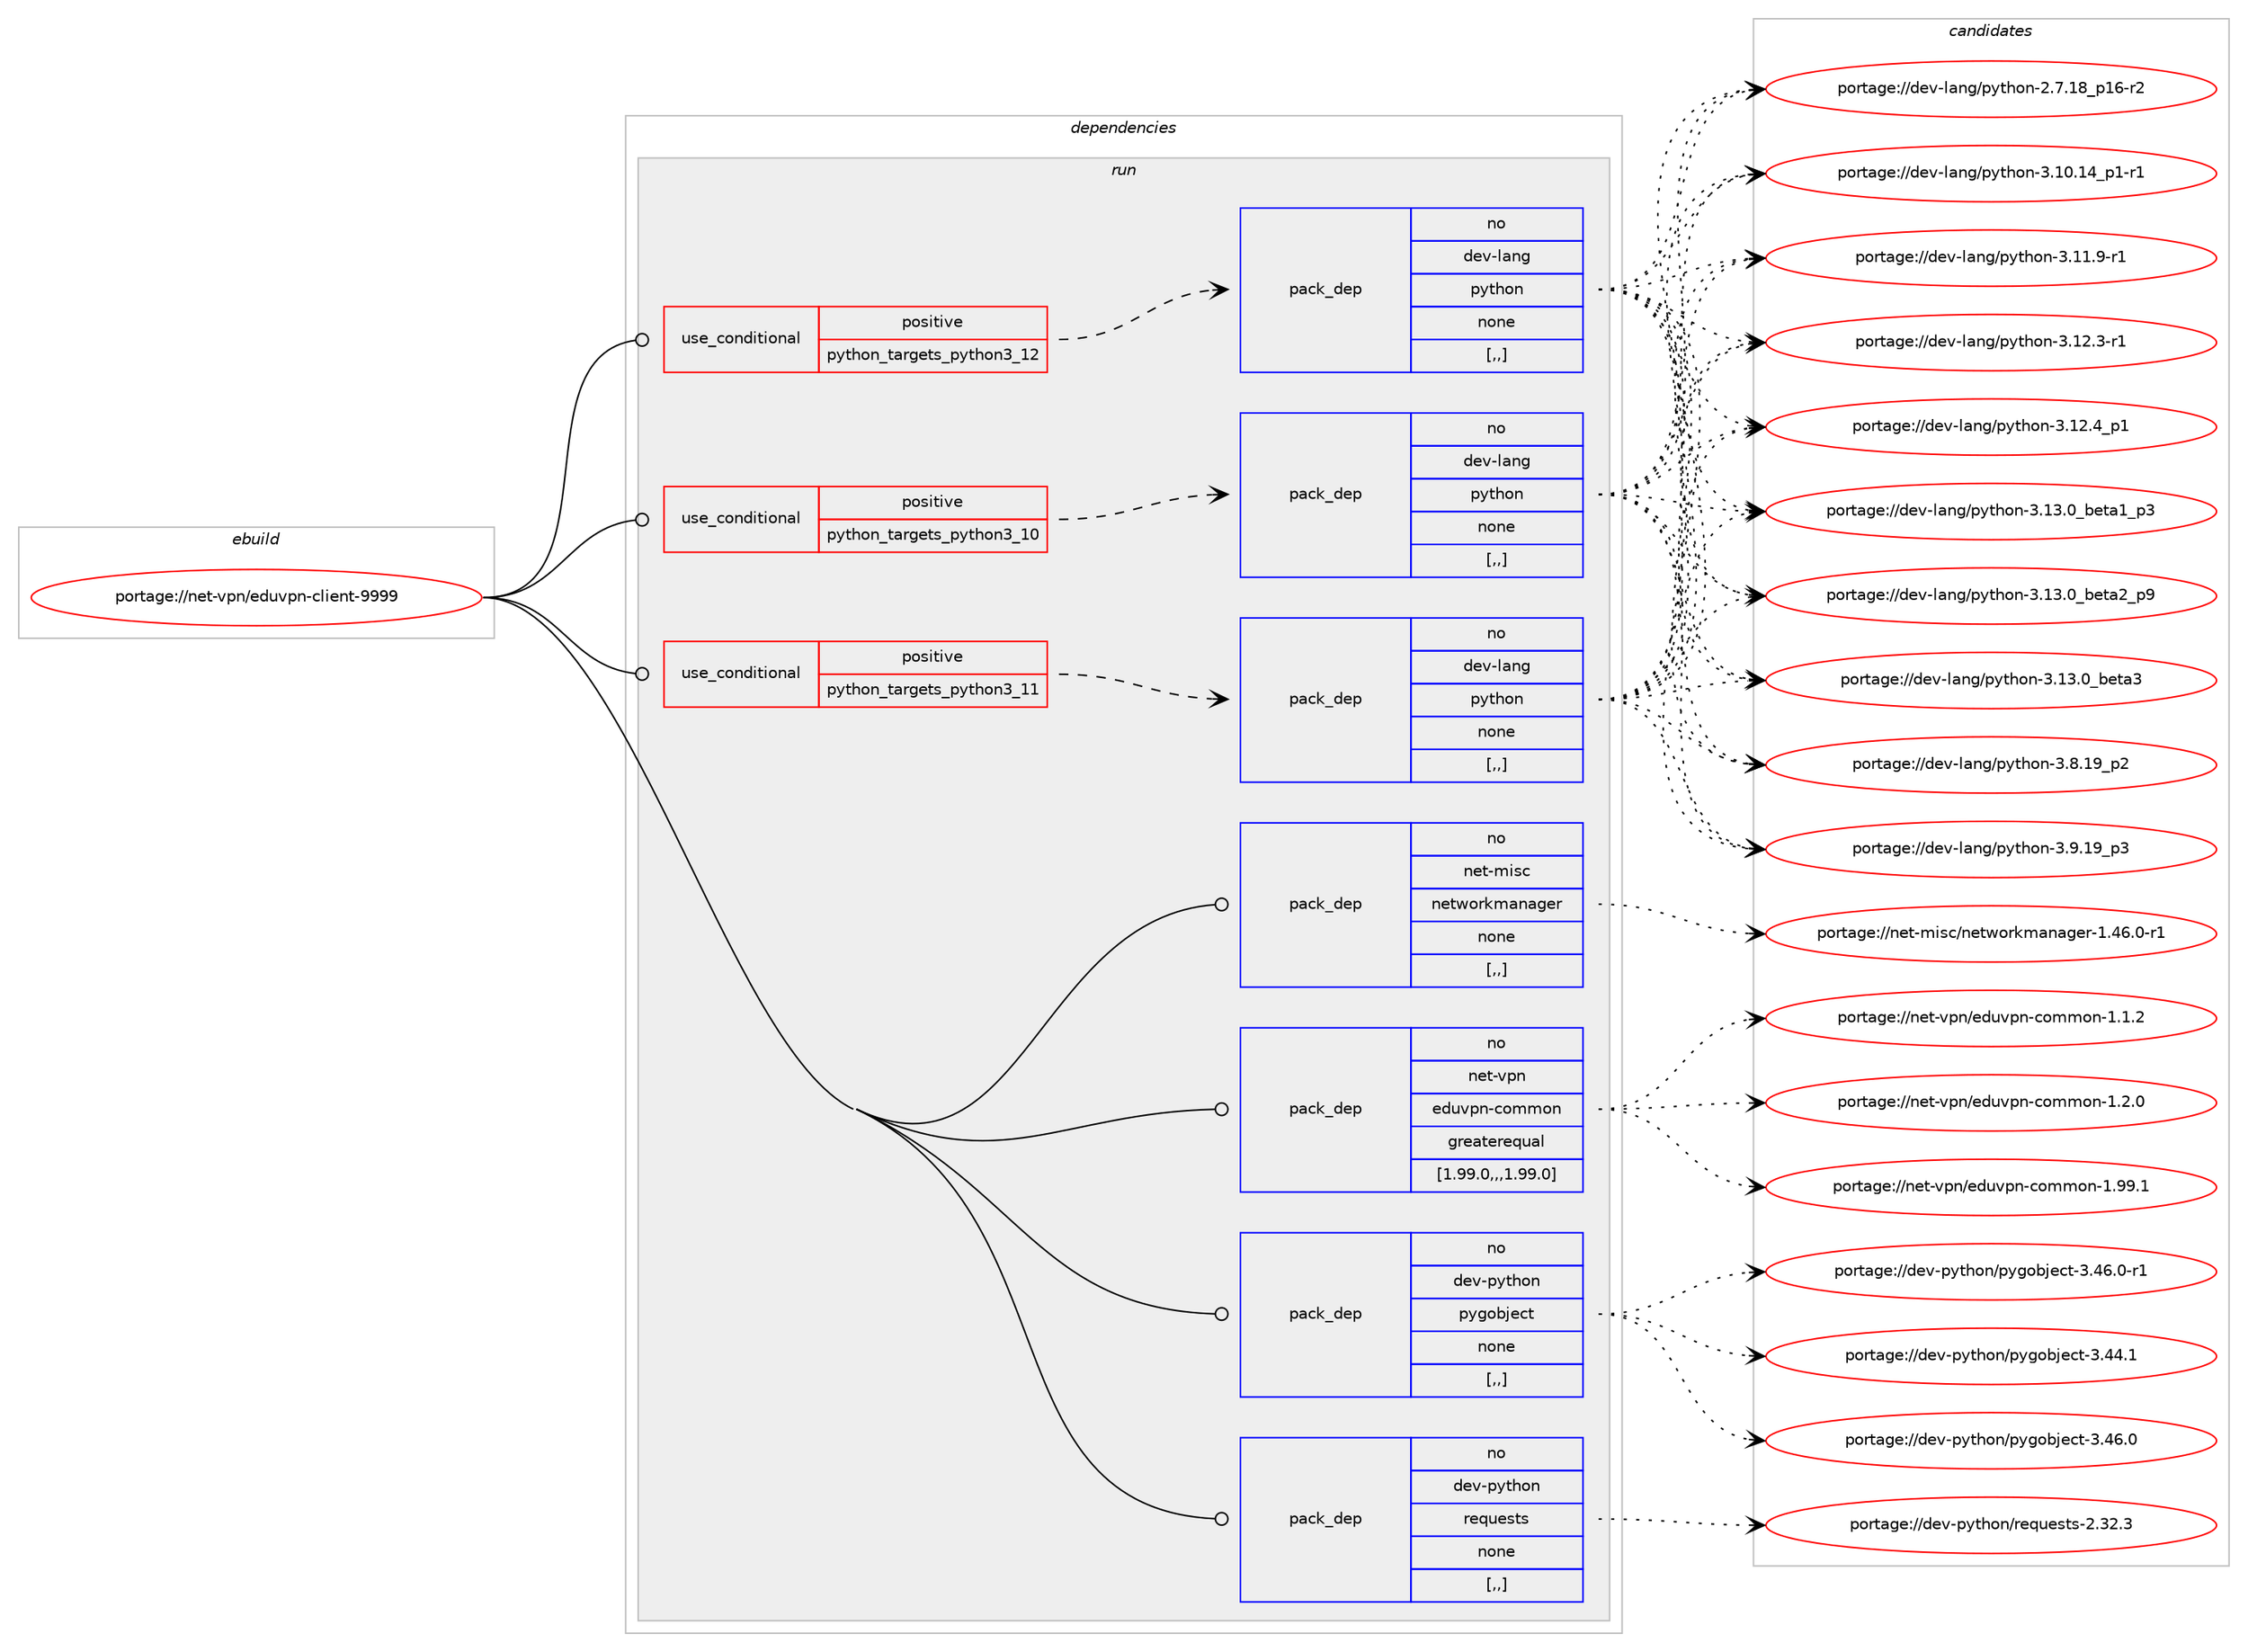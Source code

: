 digraph prolog {

# *************
# Graph options
# *************

newrank=true;
concentrate=true;
compound=true;
graph [rankdir=LR,fontname=Helvetica,fontsize=10,ranksep=1.5];#, ranksep=2.5, nodesep=0.2];
edge  [arrowhead=vee];
node  [fontname=Helvetica,fontsize=10];

# **********
# The ebuild
# **********

subgraph cluster_leftcol {
color=gray;
rank=same;
label=<<i>ebuild</i>>;
id [label="portage://net-vpn/eduvpn-client-9999", color=red, width=4, href="../net-vpn/eduvpn-client-9999.svg"];
}

# ****************
# The dependencies
# ****************

subgraph cluster_midcol {
color=gray;
label=<<i>dependencies</i>>;
subgraph cluster_compile {
fillcolor="#eeeeee";
style=filled;
label=<<i>compile</i>>;
}
subgraph cluster_compileandrun {
fillcolor="#eeeeee";
style=filled;
label=<<i>compile and run</i>>;
}
subgraph cluster_run {
fillcolor="#eeeeee";
style=filled;
label=<<i>run</i>>;
subgraph cond99468 {
dependency376577 [label=<<TABLE BORDER="0" CELLBORDER="1" CELLSPACING="0" CELLPADDING="4"><TR><TD ROWSPAN="3" CELLPADDING="10">use_conditional</TD></TR><TR><TD>positive</TD></TR><TR><TD>python_targets_python3_10</TD></TR></TABLE>>, shape=none, color=red];
subgraph pack274387 {
dependency376578 [label=<<TABLE BORDER="0" CELLBORDER="1" CELLSPACING="0" CELLPADDING="4" WIDTH="220"><TR><TD ROWSPAN="6" CELLPADDING="30">pack_dep</TD></TR><TR><TD WIDTH="110">no</TD></TR><TR><TD>dev-lang</TD></TR><TR><TD>python</TD></TR><TR><TD>none</TD></TR><TR><TD>[,,]</TD></TR></TABLE>>, shape=none, color=blue];
}
dependency376577:e -> dependency376578:w [weight=20,style="dashed",arrowhead="vee"];
}
id:e -> dependency376577:w [weight=20,style="solid",arrowhead="odot"];
subgraph cond99469 {
dependency376579 [label=<<TABLE BORDER="0" CELLBORDER="1" CELLSPACING="0" CELLPADDING="4"><TR><TD ROWSPAN="3" CELLPADDING="10">use_conditional</TD></TR><TR><TD>positive</TD></TR><TR><TD>python_targets_python3_11</TD></TR></TABLE>>, shape=none, color=red];
subgraph pack274388 {
dependency376580 [label=<<TABLE BORDER="0" CELLBORDER="1" CELLSPACING="0" CELLPADDING="4" WIDTH="220"><TR><TD ROWSPAN="6" CELLPADDING="30">pack_dep</TD></TR><TR><TD WIDTH="110">no</TD></TR><TR><TD>dev-lang</TD></TR><TR><TD>python</TD></TR><TR><TD>none</TD></TR><TR><TD>[,,]</TD></TR></TABLE>>, shape=none, color=blue];
}
dependency376579:e -> dependency376580:w [weight=20,style="dashed",arrowhead="vee"];
}
id:e -> dependency376579:w [weight=20,style="solid",arrowhead="odot"];
subgraph cond99470 {
dependency376581 [label=<<TABLE BORDER="0" CELLBORDER="1" CELLSPACING="0" CELLPADDING="4"><TR><TD ROWSPAN="3" CELLPADDING="10">use_conditional</TD></TR><TR><TD>positive</TD></TR><TR><TD>python_targets_python3_12</TD></TR></TABLE>>, shape=none, color=red];
subgraph pack274389 {
dependency376582 [label=<<TABLE BORDER="0" CELLBORDER="1" CELLSPACING="0" CELLPADDING="4" WIDTH="220"><TR><TD ROWSPAN="6" CELLPADDING="30">pack_dep</TD></TR><TR><TD WIDTH="110">no</TD></TR><TR><TD>dev-lang</TD></TR><TR><TD>python</TD></TR><TR><TD>none</TD></TR><TR><TD>[,,]</TD></TR></TABLE>>, shape=none, color=blue];
}
dependency376581:e -> dependency376582:w [weight=20,style="dashed",arrowhead="vee"];
}
id:e -> dependency376581:w [weight=20,style="solid",arrowhead="odot"];
subgraph pack274390 {
dependency376583 [label=<<TABLE BORDER="0" CELLBORDER="1" CELLSPACING="0" CELLPADDING="4" WIDTH="220"><TR><TD ROWSPAN="6" CELLPADDING="30">pack_dep</TD></TR><TR><TD WIDTH="110">no</TD></TR><TR><TD>dev-python</TD></TR><TR><TD>pygobject</TD></TR><TR><TD>none</TD></TR><TR><TD>[,,]</TD></TR></TABLE>>, shape=none, color=blue];
}
id:e -> dependency376583:w [weight=20,style="solid",arrowhead="odot"];
subgraph pack274391 {
dependency376584 [label=<<TABLE BORDER="0" CELLBORDER="1" CELLSPACING="0" CELLPADDING="4" WIDTH="220"><TR><TD ROWSPAN="6" CELLPADDING="30">pack_dep</TD></TR><TR><TD WIDTH="110">no</TD></TR><TR><TD>dev-python</TD></TR><TR><TD>requests</TD></TR><TR><TD>none</TD></TR><TR><TD>[,,]</TD></TR></TABLE>>, shape=none, color=blue];
}
id:e -> dependency376584:w [weight=20,style="solid",arrowhead="odot"];
subgraph pack274392 {
dependency376585 [label=<<TABLE BORDER="0" CELLBORDER="1" CELLSPACING="0" CELLPADDING="4" WIDTH="220"><TR><TD ROWSPAN="6" CELLPADDING="30">pack_dep</TD></TR><TR><TD WIDTH="110">no</TD></TR><TR><TD>net-misc</TD></TR><TR><TD>networkmanager</TD></TR><TR><TD>none</TD></TR><TR><TD>[,,]</TD></TR></TABLE>>, shape=none, color=blue];
}
id:e -> dependency376585:w [weight=20,style="solid",arrowhead="odot"];
subgraph pack274393 {
dependency376586 [label=<<TABLE BORDER="0" CELLBORDER="1" CELLSPACING="0" CELLPADDING="4" WIDTH="220"><TR><TD ROWSPAN="6" CELLPADDING="30">pack_dep</TD></TR><TR><TD WIDTH="110">no</TD></TR><TR><TD>net-vpn</TD></TR><TR><TD>eduvpn-common</TD></TR><TR><TD>greaterequal</TD></TR><TR><TD>[1.99.0,,,1.99.0]</TD></TR></TABLE>>, shape=none, color=blue];
}
id:e -> dependency376586:w [weight=20,style="solid",arrowhead="odot"];
}
}

# **************
# The candidates
# **************

subgraph cluster_choices {
rank=same;
color=gray;
label=<<i>candidates</i>>;

subgraph choice274387 {
color=black;
nodesep=1;
choice100101118451089711010347112121116104111110455046554649569511249544511450 [label="portage://dev-lang/python-2.7.18_p16-r2", color=red, width=4,href="../dev-lang/python-2.7.18_p16-r2.svg"];
choice100101118451089711010347112121116104111110455146494846495295112494511449 [label="portage://dev-lang/python-3.10.14_p1-r1", color=red, width=4,href="../dev-lang/python-3.10.14_p1-r1.svg"];
choice100101118451089711010347112121116104111110455146494946574511449 [label="portage://dev-lang/python-3.11.9-r1", color=red, width=4,href="../dev-lang/python-3.11.9-r1.svg"];
choice100101118451089711010347112121116104111110455146495046514511449 [label="portage://dev-lang/python-3.12.3-r1", color=red, width=4,href="../dev-lang/python-3.12.3-r1.svg"];
choice100101118451089711010347112121116104111110455146495046529511249 [label="portage://dev-lang/python-3.12.4_p1", color=red, width=4,href="../dev-lang/python-3.12.4_p1.svg"];
choice10010111845108971101034711212111610411111045514649514648959810111697499511251 [label="portage://dev-lang/python-3.13.0_beta1_p3", color=red, width=4,href="../dev-lang/python-3.13.0_beta1_p3.svg"];
choice10010111845108971101034711212111610411111045514649514648959810111697509511257 [label="portage://dev-lang/python-3.13.0_beta2_p9", color=red, width=4,href="../dev-lang/python-3.13.0_beta2_p9.svg"];
choice1001011184510897110103471121211161041111104551464951464895981011169751 [label="portage://dev-lang/python-3.13.0_beta3", color=red, width=4,href="../dev-lang/python-3.13.0_beta3.svg"];
choice100101118451089711010347112121116104111110455146564649579511250 [label="portage://dev-lang/python-3.8.19_p2", color=red, width=4,href="../dev-lang/python-3.8.19_p2.svg"];
choice100101118451089711010347112121116104111110455146574649579511251 [label="portage://dev-lang/python-3.9.19_p3", color=red, width=4,href="../dev-lang/python-3.9.19_p3.svg"];
dependency376578:e -> choice100101118451089711010347112121116104111110455046554649569511249544511450:w [style=dotted,weight="100"];
dependency376578:e -> choice100101118451089711010347112121116104111110455146494846495295112494511449:w [style=dotted,weight="100"];
dependency376578:e -> choice100101118451089711010347112121116104111110455146494946574511449:w [style=dotted,weight="100"];
dependency376578:e -> choice100101118451089711010347112121116104111110455146495046514511449:w [style=dotted,weight="100"];
dependency376578:e -> choice100101118451089711010347112121116104111110455146495046529511249:w [style=dotted,weight="100"];
dependency376578:e -> choice10010111845108971101034711212111610411111045514649514648959810111697499511251:w [style=dotted,weight="100"];
dependency376578:e -> choice10010111845108971101034711212111610411111045514649514648959810111697509511257:w [style=dotted,weight="100"];
dependency376578:e -> choice1001011184510897110103471121211161041111104551464951464895981011169751:w [style=dotted,weight="100"];
dependency376578:e -> choice100101118451089711010347112121116104111110455146564649579511250:w [style=dotted,weight="100"];
dependency376578:e -> choice100101118451089711010347112121116104111110455146574649579511251:w [style=dotted,weight="100"];
}
subgraph choice274388 {
color=black;
nodesep=1;
choice100101118451089711010347112121116104111110455046554649569511249544511450 [label="portage://dev-lang/python-2.7.18_p16-r2", color=red, width=4,href="../dev-lang/python-2.7.18_p16-r2.svg"];
choice100101118451089711010347112121116104111110455146494846495295112494511449 [label="portage://dev-lang/python-3.10.14_p1-r1", color=red, width=4,href="../dev-lang/python-3.10.14_p1-r1.svg"];
choice100101118451089711010347112121116104111110455146494946574511449 [label="portage://dev-lang/python-3.11.9-r1", color=red, width=4,href="../dev-lang/python-3.11.9-r1.svg"];
choice100101118451089711010347112121116104111110455146495046514511449 [label="portage://dev-lang/python-3.12.3-r1", color=red, width=4,href="../dev-lang/python-3.12.3-r1.svg"];
choice100101118451089711010347112121116104111110455146495046529511249 [label="portage://dev-lang/python-3.12.4_p1", color=red, width=4,href="../dev-lang/python-3.12.4_p1.svg"];
choice10010111845108971101034711212111610411111045514649514648959810111697499511251 [label="portage://dev-lang/python-3.13.0_beta1_p3", color=red, width=4,href="../dev-lang/python-3.13.0_beta1_p3.svg"];
choice10010111845108971101034711212111610411111045514649514648959810111697509511257 [label="portage://dev-lang/python-3.13.0_beta2_p9", color=red, width=4,href="../dev-lang/python-3.13.0_beta2_p9.svg"];
choice1001011184510897110103471121211161041111104551464951464895981011169751 [label="portage://dev-lang/python-3.13.0_beta3", color=red, width=4,href="../dev-lang/python-3.13.0_beta3.svg"];
choice100101118451089711010347112121116104111110455146564649579511250 [label="portage://dev-lang/python-3.8.19_p2", color=red, width=4,href="../dev-lang/python-3.8.19_p2.svg"];
choice100101118451089711010347112121116104111110455146574649579511251 [label="portage://dev-lang/python-3.9.19_p3", color=red, width=4,href="../dev-lang/python-3.9.19_p3.svg"];
dependency376580:e -> choice100101118451089711010347112121116104111110455046554649569511249544511450:w [style=dotted,weight="100"];
dependency376580:e -> choice100101118451089711010347112121116104111110455146494846495295112494511449:w [style=dotted,weight="100"];
dependency376580:e -> choice100101118451089711010347112121116104111110455146494946574511449:w [style=dotted,weight="100"];
dependency376580:e -> choice100101118451089711010347112121116104111110455146495046514511449:w [style=dotted,weight="100"];
dependency376580:e -> choice100101118451089711010347112121116104111110455146495046529511249:w [style=dotted,weight="100"];
dependency376580:e -> choice10010111845108971101034711212111610411111045514649514648959810111697499511251:w [style=dotted,weight="100"];
dependency376580:e -> choice10010111845108971101034711212111610411111045514649514648959810111697509511257:w [style=dotted,weight="100"];
dependency376580:e -> choice1001011184510897110103471121211161041111104551464951464895981011169751:w [style=dotted,weight="100"];
dependency376580:e -> choice100101118451089711010347112121116104111110455146564649579511250:w [style=dotted,weight="100"];
dependency376580:e -> choice100101118451089711010347112121116104111110455146574649579511251:w [style=dotted,weight="100"];
}
subgraph choice274389 {
color=black;
nodesep=1;
choice100101118451089711010347112121116104111110455046554649569511249544511450 [label="portage://dev-lang/python-2.7.18_p16-r2", color=red, width=4,href="../dev-lang/python-2.7.18_p16-r2.svg"];
choice100101118451089711010347112121116104111110455146494846495295112494511449 [label="portage://dev-lang/python-3.10.14_p1-r1", color=red, width=4,href="../dev-lang/python-3.10.14_p1-r1.svg"];
choice100101118451089711010347112121116104111110455146494946574511449 [label="portage://dev-lang/python-3.11.9-r1", color=red, width=4,href="../dev-lang/python-3.11.9-r1.svg"];
choice100101118451089711010347112121116104111110455146495046514511449 [label="portage://dev-lang/python-3.12.3-r1", color=red, width=4,href="../dev-lang/python-3.12.3-r1.svg"];
choice100101118451089711010347112121116104111110455146495046529511249 [label="portage://dev-lang/python-3.12.4_p1", color=red, width=4,href="../dev-lang/python-3.12.4_p1.svg"];
choice10010111845108971101034711212111610411111045514649514648959810111697499511251 [label="portage://dev-lang/python-3.13.0_beta1_p3", color=red, width=4,href="../dev-lang/python-3.13.0_beta1_p3.svg"];
choice10010111845108971101034711212111610411111045514649514648959810111697509511257 [label="portage://dev-lang/python-3.13.0_beta2_p9", color=red, width=4,href="../dev-lang/python-3.13.0_beta2_p9.svg"];
choice1001011184510897110103471121211161041111104551464951464895981011169751 [label="portage://dev-lang/python-3.13.0_beta3", color=red, width=4,href="../dev-lang/python-3.13.0_beta3.svg"];
choice100101118451089711010347112121116104111110455146564649579511250 [label="portage://dev-lang/python-3.8.19_p2", color=red, width=4,href="../dev-lang/python-3.8.19_p2.svg"];
choice100101118451089711010347112121116104111110455146574649579511251 [label="portage://dev-lang/python-3.9.19_p3", color=red, width=4,href="../dev-lang/python-3.9.19_p3.svg"];
dependency376582:e -> choice100101118451089711010347112121116104111110455046554649569511249544511450:w [style=dotted,weight="100"];
dependency376582:e -> choice100101118451089711010347112121116104111110455146494846495295112494511449:w [style=dotted,weight="100"];
dependency376582:e -> choice100101118451089711010347112121116104111110455146494946574511449:w [style=dotted,weight="100"];
dependency376582:e -> choice100101118451089711010347112121116104111110455146495046514511449:w [style=dotted,weight="100"];
dependency376582:e -> choice100101118451089711010347112121116104111110455146495046529511249:w [style=dotted,weight="100"];
dependency376582:e -> choice10010111845108971101034711212111610411111045514649514648959810111697499511251:w [style=dotted,weight="100"];
dependency376582:e -> choice10010111845108971101034711212111610411111045514649514648959810111697509511257:w [style=dotted,weight="100"];
dependency376582:e -> choice1001011184510897110103471121211161041111104551464951464895981011169751:w [style=dotted,weight="100"];
dependency376582:e -> choice100101118451089711010347112121116104111110455146564649579511250:w [style=dotted,weight="100"];
dependency376582:e -> choice100101118451089711010347112121116104111110455146574649579511251:w [style=dotted,weight="100"];
}
subgraph choice274390 {
color=black;
nodesep=1;
choice1001011184511212111610411111047112121103111981061019911645514652524649 [label="portage://dev-python/pygobject-3.44.1", color=red, width=4,href="../dev-python/pygobject-3.44.1.svg"];
choice1001011184511212111610411111047112121103111981061019911645514652544648 [label="portage://dev-python/pygobject-3.46.0", color=red, width=4,href="../dev-python/pygobject-3.46.0.svg"];
choice10010111845112121116104111110471121211031119810610199116455146525446484511449 [label="portage://dev-python/pygobject-3.46.0-r1", color=red, width=4,href="../dev-python/pygobject-3.46.0-r1.svg"];
dependency376583:e -> choice1001011184511212111610411111047112121103111981061019911645514652524649:w [style=dotted,weight="100"];
dependency376583:e -> choice1001011184511212111610411111047112121103111981061019911645514652544648:w [style=dotted,weight="100"];
dependency376583:e -> choice10010111845112121116104111110471121211031119810610199116455146525446484511449:w [style=dotted,weight="100"];
}
subgraph choice274391 {
color=black;
nodesep=1;
choice100101118451121211161041111104711410111311710111511611545504651504651 [label="portage://dev-python/requests-2.32.3", color=red, width=4,href="../dev-python/requests-2.32.3.svg"];
dependency376584:e -> choice100101118451121211161041111104711410111311710111511611545504651504651:w [style=dotted,weight="100"];
}
subgraph choice274392 {
color=black;
nodesep=1;
choice1101011164510910511599471101011161191111141071099711097103101114454946525446484511449 [label="portage://net-misc/networkmanager-1.46.0-r1", color=red, width=4,href="../net-misc/networkmanager-1.46.0-r1.svg"];
dependency376585:e -> choice1101011164510910511599471101011161191111141071099711097103101114454946525446484511449:w [style=dotted,weight="100"];
}
subgraph choice274393 {
color=black;
nodesep=1;
choice11010111645118112110471011001171181121104599111109109111110454946494650 [label="portage://net-vpn/eduvpn-common-1.1.2", color=red, width=4,href="../net-vpn/eduvpn-common-1.1.2.svg"];
choice11010111645118112110471011001171181121104599111109109111110454946504648 [label="portage://net-vpn/eduvpn-common-1.2.0", color=red, width=4,href="../net-vpn/eduvpn-common-1.2.0.svg"];
choice1101011164511811211047101100117118112110459911110910911111045494657574649 [label="portage://net-vpn/eduvpn-common-1.99.1", color=red, width=4,href="../net-vpn/eduvpn-common-1.99.1.svg"];
dependency376586:e -> choice11010111645118112110471011001171181121104599111109109111110454946494650:w [style=dotted,weight="100"];
dependency376586:e -> choice11010111645118112110471011001171181121104599111109109111110454946504648:w [style=dotted,weight="100"];
dependency376586:e -> choice1101011164511811211047101100117118112110459911110910911111045494657574649:w [style=dotted,weight="100"];
}
}

}
